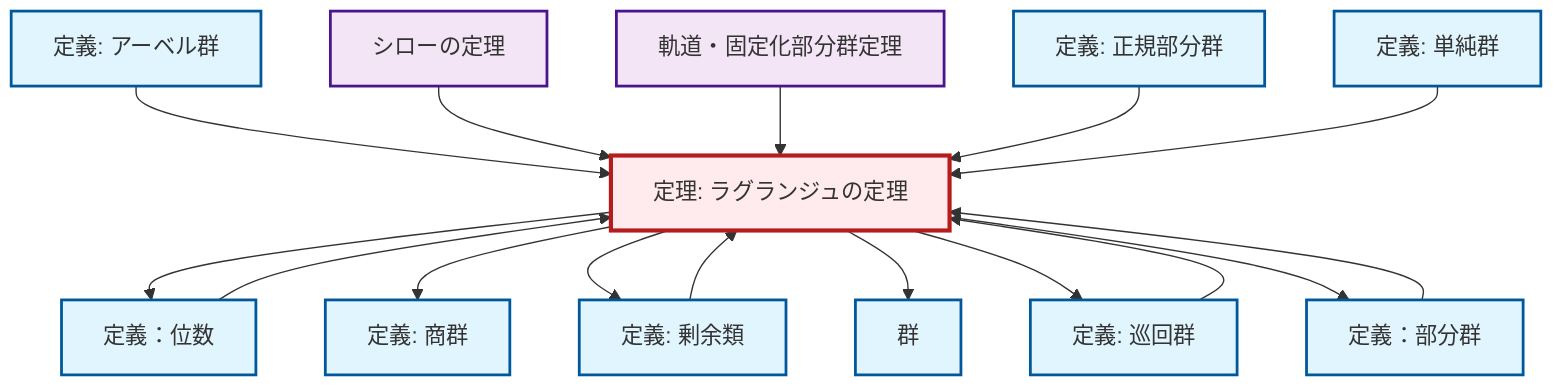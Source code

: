 graph TD
    classDef definition fill:#e1f5fe,stroke:#01579b,stroke-width:2px
    classDef theorem fill:#f3e5f5,stroke:#4a148c,stroke-width:2px
    classDef axiom fill:#fff3e0,stroke:#e65100,stroke-width:2px
    classDef example fill:#e8f5e9,stroke:#1b5e20,stroke-width:2px
    classDef current fill:#ffebee,stroke:#b71c1c,stroke-width:3px
    thm-orbit-stabilizer["軌道・固定化部分群定理"]:::theorem
    def-group["群"]:::definition
    def-subgroup["定義：部分群"]:::definition
    def-normal-subgroup["定義: 正規部分群"]:::definition
    def-abelian-group["定義: アーベル群"]:::definition
    def-quotient-group["定義: 商群"]:::definition
    def-simple-group["定義: 単純群"]:::definition
    def-coset["定義: 剰余類"]:::definition
    thm-lagrange["定理: ラグランジュの定理"]:::theorem
    thm-sylow["シローの定理"]:::theorem
    def-order["定義：位数"]:::definition
    def-cyclic-group["定義: 巡回群"]:::definition
    def-abelian-group --> thm-lagrange
    thm-lagrange --> def-order
    def-order --> thm-lagrange
    def-cyclic-group --> thm-lagrange
    thm-lagrange --> def-quotient-group
    thm-sylow --> thm-lagrange
    def-coset --> thm-lagrange
    thm-lagrange --> def-coset
    thm-lagrange --> def-group
    thm-orbit-stabilizer --> thm-lagrange
    def-subgroup --> thm-lagrange
    def-normal-subgroup --> thm-lagrange
    def-simple-group --> thm-lagrange
    thm-lagrange --> def-cyclic-group
    thm-lagrange --> def-subgroup
    class thm-lagrange current